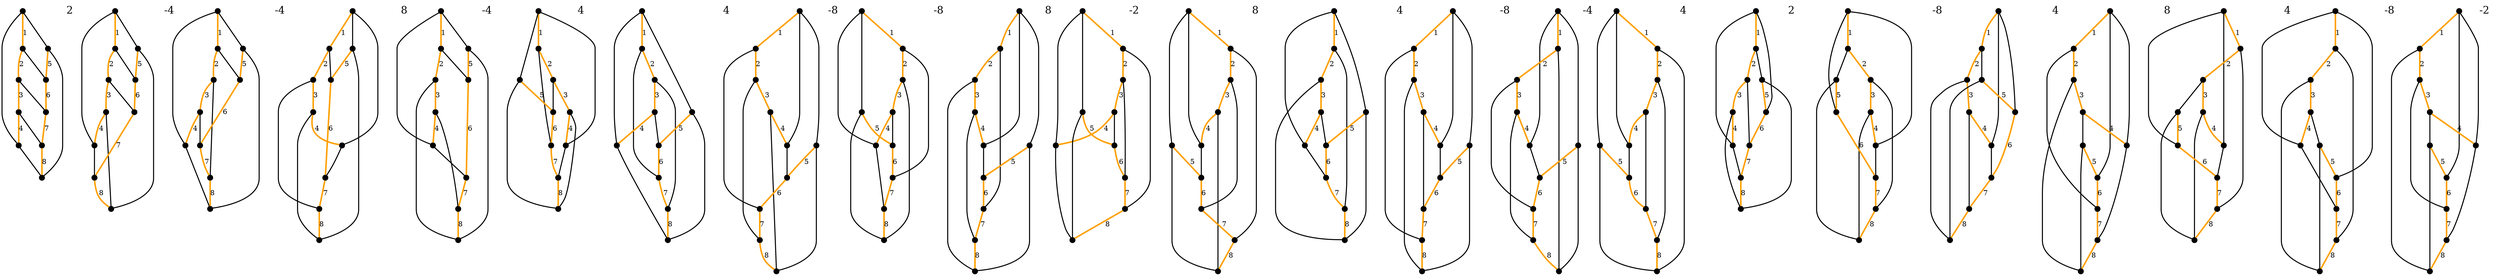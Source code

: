 graph  {
0 [pos="-200,100", shape=point, width="0.15pt"];
1 [pos="-129,70", shape=point, width="0.15pt"];
2 [pos="-100,0", shape=point, width="0.15pt"];
3 [pos="-129,-70", shape=point, width="0.15pt"];
4 [pos="-200,-100", shape=point, width="0.15pt"];
5 [pos="200,100", shape=point, width="0.15pt"];
6 [pos="129,70", shape=point, width="0.15pt"];
7 [pos="100,0", shape=point, width="0.15pt"];
8 [pos="129,-70", shape=point, width="0.15pt"];
9 [pos="199,-100", shape=point, width="0.15pt"];
10 [fontsize="20pt", label=2, pos="-220,0", shape=plaintext];
11 [pos="400,100", shape=point, width="0.15pt"];
12 [pos="470,70", shape=point, width="0.15pt"];
13 [pos="500,0", shape=point, width="0.15pt"];
14 [pos="470,-70", shape=point, width="0.15pt"];
15 [pos="400,-100", shape=point, width="0.15pt"];
16 [pos="800,100", shape=point, width="0.15pt"];
17 [pos="729,70", shape=point, width="0.15pt"];
18 [pos="700,0", shape=point, width="0.15pt"];
19 [pos="729,-70", shape=point, width="0.15pt"];
20 [pos="800,-100", shape=point, width="0.15pt"];
21 [fontsize="20pt", label="-4", pos="380,0", shape=plaintext];
22 [pos="1000,100", shape=point, width="0.15pt"];
23 [pos="1070,70", shape=point, width="0.15pt"];
24 [pos="1100,0", shape=point, width="0.15pt"];
25 [pos="1070,-70", shape=point, width="0.15pt"];
26 [pos="1000,-100", shape=point, width="0.15pt"];
27 [pos="1400,100", shape=point, width="0.15pt"];
28 [pos="1329,70", shape=point, width="0.15pt"];
29 [pos="1300,0", shape=point, width="0.15pt"];
30 [pos="1329,-70", shape=point, width="0.15pt"];
31 [pos="1400,-100", shape=point, width="0.15pt"];
32 [fontsize="20pt", label="-4", pos="980,0", shape=plaintext];
33 [pos="-200,-200", shape=point, width="0.15pt"];
34 [pos="-129,-229", shape=point, width="0.15pt"];
35 [pos="-100,-300", shape=point, width="0.15pt"];
36 [pos="-129,-370", shape=point, width="0.15pt"];
37 [pos="-200,-400", shape=point, width="0.15pt"];
38 [pos="200,-200", shape=point, width="0.15pt"];
39 [pos="129,-229", shape=point, width="0.15pt"];
40 [pos="100,-300", shape=point, width="0.15pt"];
41 [pos="129,-370", shape=point, width="0.15pt"];
42 [pos="199,-400", shape=point, width="0.15pt"];
43 [fontsize="20pt", label=8, pos="-220,-300", shape=plaintext];
44 [pos="400,-200", shape=point, width="0.15pt"];
45 [pos="470,-229", shape=point, width="0.15pt"];
46 [pos="500,-300", shape=point, width="0.15pt"];
47 [pos="470,-370", shape=point, width="0.15pt"];
48 [pos="400,-400", shape=point, width="0.15pt"];
49 [pos="800,-200", shape=point, width="0.15pt"];
50 [pos="729,-229", shape=point, width="0.15pt"];
51 [pos="700,-300", shape=point, width="0.15pt"];
52 [pos="729,-370", shape=point, width="0.15pt"];
53 [pos="800,-400", shape=point, width="0.15pt"];
54 [fontsize="20pt", label="-4", pos="380,-300", shape=plaintext];
55 [pos="1000,-200", shape=point, width="0.15pt"];
56 [pos="1070,-229", shape=point, width="0.15pt"];
57 [pos="1100,-300", shape=point, width="0.15pt"];
58 [pos="1070,-370", shape=point, width="0.15pt"];
59 [pos="1000,-400", shape=point, width="0.15pt"];
60 [pos="1400,-200", shape=point, width="0.15pt"];
61 [pos="1329,-229", shape=point, width="0.15pt"];
62 [pos="1300,-300", shape=point, width="0.15pt"];
63 [pos="1329,-370", shape=point, width="0.15pt"];
64 [pos="1400,-400", shape=point, width="0.15pt"];
65 [fontsize="20pt", label=4, pos="980,-300", shape=plaintext];
66 [pos="-200,-500", shape=point, width="0.15pt"];
67 [pos="-129,-529", shape=point, width="0.15pt"];
68 [pos="-100,-600", shape=point, width="0.15pt"];
69 [pos="-129,-670", shape=point, width="0.15pt"];
70 [pos="-200,-700", shape=point, width="0.15pt"];
71 [pos="200,-500", shape=point, width="0.15pt"];
72 [pos="129,-529", shape=point, width="0.15pt"];
73 [pos="100,-600", shape=point, width="0.15pt"];
74 [pos="129,-670", shape=point, width="0.15pt"];
75 [pos="199,-700", shape=point, width="0.15pt"];
76 [fontsize="20pt", label=4, pos="-220,-600", shape=plaintext];
77 [pos="400,-500", shape=point, width="0.15pt"];
78 [pos="470,-529", shape=point, width="0.15pt"];
79 [pos="500,-600", shape=point, width="0.15pt"];
80 [pos="470,-670", shape=point, width="0.15pt"];
81 [pos="400,-700", shape=point, width="0.15pt"];
82 [pos="800,-500", shape=point, width="0.15pt"];
83 [pos="729,-529", shape=point, width="0.15pt"];
84 [pos="700,-600", shape=point, width="0.15pt"];
85 [pos="729,-670", shape=point, width="0.15pt"];
86 [pos="800,-700", shape=point, width="0.15pt"];
87 [fontsize="20pt", label="-8", pos="380,-600", shape=plaintext];
88 [pos="1000,-500", shape=point, width="0.15pt"];
89 [pos="1070,-529", shape=point, width="0.15pt"];
90 [pos="1100,-600", shape=point, width="0.15pt"];
91 [pos="1070,-670", shape=point, width="0.15pt"];
92 [pos="1000,-700", shape=point, width="0.15pt"];
93 [pos="1400,-500", shape=point, width="0.15pt"];
94 [pos="1329,-529", shape=point, width="0.15pt"];
95 [pos="1300,-600", shape=point, width="0.15pt"];
96 [pos="1329,-670", shape=point, width="0.15pt"];
97 [pos="1400,-700", shape=point, width="0.15pt"];
98 [fontsize="20pt", label="-8", pos="980,-600", shape=plaintext];
99 [pos="-200,-800", shape=point, width="0.15pt"];
100 [pos="-129,-829", shape=point, width="0.15pt"];
101 [pos="-100,-900", shape=point, width="0.15pt"];
102 [pos="-129,-970", shape=point, width="0.15pt"];
103 [pos="-200,-1000", shape=point, width="0.15pt"];
104 [pos="200,-800", shape=point, width="0.15pt"];
105 [pos="129,-829", shape=point, width="0.15pt"];
106 [pos="100,-900", shape=point, width="0.15pt"];
107 [pos="129,-970", shape=point, width="0.15pt"];
108 [pos="199,-1000", shape=point, width="0.15pt"];
109 [fontsize="20pt", label=8, pos="-220,-900", shape=plaintext];
110 [pos="400,-800", shape=point, width="0.15pt"];
111 [pos="470,-829", shape=point, width="0.15pt"];
112 [pos="500,-900", shape=point, width="0.15pt"];
113 [pos="470,-970", shape=point, width="0.15pt"];
114 [pos="400,-1000", shape=point, width="0.15pt"];
115 [pos="800,-800", shape=point, width="0.15pt"];
116 [pos="729,-829", shape=point, width="0.15pt"];
117 [pos="700,-900", shape=point, width="0.15pt"];
118 [pos="729,-970", shape=point, width="0.15pt"];
119 [pos="800,-1000", shape=point, width="0.15pt"];
120 [fontsize="20pt", label="-2", pos="380,-900", shape=plaintext];
121 [pos="1000,-800", shape=point, width="0.15pt"];
122 [pos="1070,-829", shape=point, width="0.15pt"];
123 [pos="1100,-900", shape=point, width="0.15pt"];
124 [pos="1070,-970", shape=point, width="0.15pt"];
125 [pos="1000,-1000", shape=point, width="0.15pt"];
126 [pos="1400,-800", shape=point, width="0.15pt"];
127 [pos="1329,-829", shape=point, width="0.15pt"];
128 [pos="1300,-900", shape=point, width="0.15pt"];
129 [pos="1329,-970", shape=point, width="0.15pt"];
130 [pos="1400,-1000", shape=point, width="0.15pt"];
131 [fontsize="20pt", label=8, pos="980,-900", shape=plaintext];
132 [pos="-200,-1100", shape=point, width="0.15pt"];
133 [pos="-129,-1129", shape=point, width="0.15pt"];
134 [pos="-100,-1200", shape=point, width="0.15pt"];
135 [pos="-129,-1270", shape=point, width="0.15pt"];
136 [pos="-200,-1300", shape=point, width="0.15pt"];
137 [pos="200,-1100", shape=point, width="0.15pt"];
138 [pos="129,-1129", shape=point, width="0.15pt"];
139 [pos="100,-1200", shape=point, width="0.15pt"];
140 [pos="129,-1270", shape=point, width="0.15pt"];
141 [pos="199,-1300", shape=point, width="0.15pt"];
142 [fontsize="20pt", label=4, pos="-220,-1200", shape=plaintext];
143 [pos="400,-1100", shape=point, width="0.15pt"];
144 [pos="470,-1129", shape=point, width="0.15pt"];
145 [pos="500,-1200", shape=point, width="0.15pt"];
146 [pos="470,-1270", shape=point, width="0.15pt"];
147 [pos="400,-1300", shape=point, width="0.15pt"];
148 [pos="800,-1100", shape=point, width="0.15pt"];
149 [pos="729,-1129", shape=point, width="0.15pt"];
150 [pos="700,-1200", shape=point, width="0.15pt"];
151 [pos="729,-1270", shape=point, width="0.15pt"];
152 [pos="800,-1300", shape=point, width="0.15pt"];
153 [fontsize="20pt", label="-8", pos="380,-1200", shape=plaintext];
154 [pos="1000,-1100", shape=point, width="0.15pt"];
155 [pos="1070,-1129", shape=point, width="0.15pt"];
156 [pos="1100,-1200", shape=point, width="0.15pt"];
157 [pos="1070,-1270", shape=point, width="0.15pt"];
158 [pos="1000,-1300", shape=point, width="0.15pt"];
159 [pos="1400,-1100", shape=point, width="0.15pt"];
160 [pos="1329,-1129", shape=point, width="0.15pt"];
161 [pos="1300,-1200", shape=point, width="0.15pt"];
162 [pos="1329,-1270", shape=point, width="0.15pt"];
163 [pos="1400,-1300", shape=point, width="0.15pt"];
164 [fontsize="20pt", label="-4", pos="980,-1200", shape=plaintext];
165 [pos="-200,-1400", shape=point, width="0.15pt"];
166 [pos="-129,-1429", shape=point, width="0.15pt"];
167 [pos="-100,-1500", shape=point, width="0.15pt"];
168 [pos="-129,-1570", shape=point, width="0.15pt"];
169 [pos="-200,-1600", shape=point, width="0.15pt"];
170 [pos="200,-1400", shape=point, width="0.15pt"];
171 [pos="129,-1429", shape=point, width="0.15pt"];
172 [pos="100,-1500", shape=point, width="0.15pt"];
173 [pos="129,-1570", shape=point, width="0.15pt"];
174 [pos="199,-1600", shape=point, width="0.15pt"];
175 [fontsize="20pt", label=4, pos="-220,-1500", shape=plaintext];
176 [pos="400,-1400", shape=point, width="0.15pt"];
177 [pos="470,-1429", shape=point, width="0.15pt"];
178 [pos="500,-1500", shape=point, width="0.15pt"];
179 [pos="470,-1570", shape=point, width="0.15pt"];
180 [pos="400,-1600", shape=point, width="0.15pt"];
181 [pos="800,-1400", shape=point, width="0.15pt"];
182 [pos="729,-1429", shape=point, width="0.15pt"];
183 [pos="700,-1500", shape=point, width="0.15pt"];
184 [pos="729,-1570", shape=point, width="0.15pt"];
185 [pos="800,-1600", shape=point, width="0.15pt"];
186 [fontsize="20pt", label=2, pos="380,-1500", shape=plaintext];
187 [pos="1000,-1400", shape=point, width="0.15pt"];
188 [pos="1070,-1429", shape=point, width="0.15pt"];
189 [pos="1100,-1500", shape=point, width="0.15pt"];
190 [pos="1070,-1570", shape=point, width="0.15pt"];
191 [pos="1000,-1600", shape=point, width="0.15pt"];
192 [pos="1400,-1400", shape=point, width="0.15pt"];
193 [pos="1329,-1429", shape=point, width="0.15pt"];
194 [pos="1300,-1500", shape=point, width="0.15pt"];
195 [pos="1329,-1570", shape=point, width="0.15pt"];
196 [pos="1400,-1600", shape=point, width="0.15pt"];
197 [fontsize="20pt", label="-8", pos="980,-1500", shape=plaintext];
198 [pos="-200,-1700", shape=point, width="0.15pt"];
199 [pos="-129,-1729", shape=point, width="0.15pt"];
200 [pos="-100,-1800", shape=point, width="0.15pt"];
201 [pos="-129,-1870", shape=point, width="0.15pt"];
202 [pos="-200,-1900", shape=point, width="0.15pt"];
203 [pos="200,-1700", shape=point, width="0.15pt"];
204 [pos="129,-1729", shape=point, width="0.15pt"];
205 [pos="100,-1800", shape=point, width="0.15pt"];
206 [pos="129,-1870", shape=point, width="0.15pt"];
207 [pos="199,-1900", shape=point, width="0.15pt"];
208 [fontsize="20pt", label=4, pos="-220,-1800", shape=plaintext];
209 [pos="400,-1700", shape=point, width="0.15pt"];
210 [pos="470,-1729", shape=point, width="0.15pt"];
211 [pos="500,-1800", shape=point, width="0.15pt"];
212 [pos="470,-1870", shape=point, width="0.15pt"];
213 [pos="400,-1900", shape=point, width="0.15pt"];
214 [pos="800,-1700", shape=point, width="0.15pt"];
215 [pos="729,-1729", shape=point, width="0.15pt"];
216 [pos="700,-1800", shape=point, width="0.15pt"];
217 [pos="729,-1870", shape=point, width="0.15pt"];
218 [pos="800,-1900", shape=point, width="0.15pt"];
219 [fontsize="20pt", label=8, pos="380,-1800", shape=plaintext];
220 [pos="1000,-1700", shape=point, width="0.15pt"];
221 [pos="1070,-1729", shape=point, width="0.15pt"];
222 [pos="1100,-1800", shape=point, width="0.15pt"];
223 [pos="1070,-1870", shape=point, width="0.15pt"];
224 [pos="1000,-1900", shape=point, width="0.15pt"];
225 [pos="1400,-1700", shape=point, width="0.15pt"];
226 [pos="1329,-1729", shape=point, width="0.15pt"];
227 [pos="1300,-1800", shape=point, width="0.15pt"];
228 [pos="1329,-1870", shape=point, width="0.15pt"];
229 [pos="1400,-1900", shape=point, width="0.15pt"];
230 [fontsize="20pt", label=4, pos="980,-1800", shape=plaintext];
231 [pos="-200,-2000", shape=point, width="0.15pt"];
232 [pos="-129,-2029", shape=point, width="0.15pt"];
233 [pos="-100,-2100", shape=point, width="0.15pt"];
234 [pos="-129,-2170", shape=point, width="0.15pt"];
235 [pos="-200,-2200", shape=point, width="0.15pt"];
236 [pos="200,-2000", shape=point, width="0.15pt"];
237 [pos="129,-2029", shape=point, width="0.15pt"];
238 [pos="100,-2100", shape=point, width="0.15pt"];
239 [pos="129,-2170", shape=point, width="0.15pt"];
240 [pos="199,-2200", shape=point, width="0.15pt"];
241 [fontsize="20pt", label="-8", pos="-220,-2100", shape=plaintext];
242 [pos="400,-2000", shape=point, width="0.15pt"];
243 [pos="470,-2029", shape=point, width="0.15pt"];
244 [pos="500,-2100", shape=point, width="0.15pt"];
245 [pos="470,-2170", shape=point, width="0.15pt"];
246 [pos="400,-2200", shape=point, width="0.15pt"];
247 [pos="800,-2000", shape=point, width="0.15pt"];
248 [pos="729,-2029", shape=point, width="0.15pt"];
249 [pos="700,-2100", shape=point, width="0.15pt"];
250 [pos="729,-2170", shape=point, width="0.15pt"];
251 [pos="800,-2200", shape=point, width="0.15pt"];
"22coef" [fontsize="20pt", label="-2", pos="380,-2100", shape=plaintext];
0 -- 1  [color="#ffa000", forest=True, key=0, label=1, order=1, penwidth=3];
0 -- 4  [forest=False, key=0, order="-1", penwidth="2.0"];
0 -- 5  [forest=False, key=0, order="-1", penwidth="2.0"];
1 -- 2  [color="#ffa000", forest=True, key=0, label=2, order=2, penwidth=3];
1 -- 6  [forest=False, key=0, order="-1", penwidth="2.0"];
2 -- 3  [color="#ffa000", forest=True, key=0, label=3, order=3, penwidth=3];
2 -- 7  [forest=False, key=0, order="-1", penwidth="2.0"];
3 -- 4  [color="#ffa000", forest=True, key=0, label=4, order=4, penwidth=3];
3 -- 8  [forest=False, key=0, order="-1", penwidth="2.0"];
4 -- 9  [forest=False, key=0, order="-1", penwidth="2.0"];
5 -- 6  [color="#ffa000", forest=True, key=0, label=5, order=5, penwidth=3];
5 -- 9  [forest=False, key=0, order="-1", penwidth="2.0"];
6 -- 7  [color="#ffa000", forest=True, key=0, label=6, order=6, penwidth=3];
7 -- 8  [color="#ffa000", forest=True, key=0, label=7, order=7, penwidth=3];
8 -- 9  [color="#ffa000", forest=True, key=0, label=8, order=8, penwidth=3];
11 -- 12  [color="#ffa000", forest=True, key=0, label=1, order=1, penwidth=3];
11 -- 15  [forest=False, key=0, order="-1", penwidth="2.0"];
11 -- 16  [forest=False, key=0, order="-1", penwidth="2.0"];
12 -- 13  [color="#ffa000", forest=True, key=0, label=2, order=2, penwidth=3];
12 -- 17  [forest=False, key=0, order="-1", penwidth="2.0"];
13 -- 14  [color="#ffa000", forest=True, key=0, label=3, order=3, penwidth=3];
13 -- 18  [forest=False, key=0, order="-1", penwidth="2.0"];
14 -- 15  [color="#ffa000", forest=True, key=0, label=4, order=4, penwidth=3];
14 -- 20  [forest=False, key=0, order="-1", penwidth="2.0"];
15 -- 19  [forest=False, key=0, order="-1", penwidth="2.0"];
16 -- 17  [color="#ffa000", forest=True, key=0, label=5, order=5, penwidth=3];
16 -- 20  [forest=False, key=0, order="-1", penwidth="2.0"];
17 -- 18  [color="#ffa000", forest=True, key=0, label=6, order=6, penwidth=3];
18 -- 19  [color="#ffa000", forest=True, key=0, label=7, order=7, penwidth=3];
19 -- 20  [color="#ffa000", forest=True, key=0, label=8, order=8, penwidth=3];
22 -- 23  [color="#ffa000", forest=True, key=0, label=1, order=1, penwidth=3];
22 -- 26  [forest=False, key=0, order="-1", penwidth="2.0"];
22 -- 27  [forest=False, key=0, order="-1", penwidth="2.0"];
23 -- 24  [color="#ffa000", forest=True, key=0, label=2, order=2, penwidth=3];
23 -- 28  [forest=False, key=0, order="-1", penwidth="2.0"];
24 -- 25  [color="#ffa000", forest=True, key=0, label=3, order=3, penwidth=3];
24 -- 30  [forest=False, key=0, order="-1", penwidth="2.0"];
25 -- 26  [color="#ffa000", forest=True, key=0, label=4, order=4, penwidth=3];
25 -- 29  [forest=False, key=0, order="-1", penwidth="2.0"];
26 -- 31  [forest=False, key=0, order="-1", penwidth="2.0"];
27 -- 28  [color="#ffa000", forest=True, key=0, label=5, order=5, penwidth=3];
27 -- 31  [forest=False, key=0, order="-1", penwidth="2.0"];
28 -- 29  [color="#ffa000", forest=True, key=0, label=6, order=6, penwidth=3];
29 -- 30  [color="#ffa000", forest=True, key=0, label=7, order=7, penwidth=3];
30 -- 31  [color="#ffa000", forest=True, key=0, label=8, order=8, penwidth=3];
33 -- 34  [color="#ffa000", forest=True, key=0, label=1, order=1, penwidth=3];
33 -- 37  [forest=False, key=0, order="-1", penwidth="2.0"];
33 -- 38  [forest=False, key=0, order="-1", penwidth="2.0"];
34 -- 35  [color="#ffa000", forest=True, key=0, label=2, order=2, penwidth=3];
34 -- 39  [forest=False, key=0, order="-1", penwidth="2.0"];
35 -- 36  [color="#ffa000", forest=True, key=0, label=3, order=3, penwidth=3];
35 -- 41  [forest=False, key=0, order="-1", penwidth="2.0"];
36 -- 37  [color="#ffa000", forest=True, key=0, label=4, order=4, penwidth=3];
36 -- 42  [forest=False, key=0, order="-1", penwidth="2.0"];
37 -- 40  [forest=False, key=0, order="-1", penwidth="2.0"];
38 -- 39  [color="#ffa000", forest=True, key=0, label=5, order=5, penwidth=3];
38 -- 42  [forest=False, key=0, order="-1", penwidth="2.0"];
39 -- 40  [color="#ffa000", forest=True, key=0, label=6, order=6, penwidth=3];
40 -- 41  [color="#ffa000", forest=True, key=0, label=7, order=7, penwidth=3];
41 -- 42  [color="#ffa000", forest=True, key=0, label=8, order=8, penwidth=3];
44 -- 45  [color="#ffa000", forest=True, key=0, label=1, order=1, penwidth=3];
44 -- 48  [forest=False, key=0, order="-1", penwidth="2.0"];
44 -- 49  [forest=False, key=0, order="-1", penwidth="2.0"];
45 -- 46  [color="#ffa000", forest=True, key=0, label=2, order=2, penwidth=3];
45 -- 50  [forest=False, key=0, order="-1", penwidth="2.0"];
46 -- 47  [color="#ffa000", forest=True, key=0, label=3, order=3, penwidth=3];
46 -- 53  [forest=False, key=0, order="-1", penwidth="2.0"];
47 -- 48  [color="#ffa000", forest=True, key=0, label=4, order=4, penwidth=3];
47 -- 52  [forest=False, key=0, order="-1", penwidth="2.0"];
48 -- 51  [forest=False, key=0, order="-1", penwidth="2.0"];
49 -- 50  [color="#ffa000", forest=True, key=0, label=5, order=5, penwidth=3];
49 -- 53  [forest=False, key=0, order="-1", penwidth="2.0"];
50 -- 51  [color="#ffa000", forest=True, key=0, label=6, order=6, penwidth=3];
51 -- 52  [color="#ffa000", forest=True, key=0, label=7, order=7, penwidth=3];
52 -- 53  [color="#ffa000", forest=True, key=0, label=8, order=8, penwidth=3];
55 -- 56  [color="#ffa000", forest=True, key=0, label=1, order=1, penwidth=3];
55 -- 59  [forest=False, key=0, order="-1", penwidth="2.0"];
55 -- 60  [forest=False, key=0, order="-1", penwidth="2.0"];
56 -- 57  [color="#ffa000", forest=True, key=0, label=2, order=2, penwidth=3];
56 -- 62  [forest=False, key=0, order="-1", penwidth="2.0"];
57 -- 58  [color="#ffa000", forest=True, key=0, label=3, order=3, penwidth=3];
57 -- 61  [forest=False, key=0, order="-1", penwidth="2.0"];
58 -- 59  [color="#ffa000", forest=True, key=0, label=4, order=4, penwidth=3];
58 -- 64  [forest=False, key=0, order="-1", penwidth="2.0"];
59 -- 63  [forest=False, key=0, order="-1", penwidth="2.0"];
60 -- 61  [color="#ffa000", forest=True, key=0, label=5, order=5, penwidth=3];
60 -- 64  [forest=False, key=0, order="-1", penwidth="2.0"];
61 -- 62  [color="#ffa000", forest=True, key=0, label=6, order=6, penwidth=3];
62 -- 63  [color="#ffa000", forest=True, key=0, label=7, order=7, penwidth=3];
63 -- 64  [color="#ffa000", forest=True, key=0, label=8, order=8, penwidth=3];
66 -- 67  [color="#ffa000", forest=True, key=0, label=1, order=1, penwidth=3];
66 -- 70  [forest=False, key=0, order="-1", penwidth="2.0"];
66 -- 71  [forest=False, key=0, order="-1", penwidth="2.0"];
67 -- 68  [color="#ffa000", forest=True, key=0, label=2, order=2, penwidth=3];
67 -- 73  [forest=False, key=0, order="-1", penwidth="2.0"];
68 -- 69  [color="#ffa000", forest=True, key=0, label=3, order=3, penwidth=3];
68 -- 74  [forest=False, key=0, order="-1", penwidth="2.0"];
69 -- 70  [color="#ffa000", forest=True, key=0, label=4, order=4, penwidth=3];
69 -- 72  [forest=False, key=0, order="-1", penwidth="2.0"];
70 -- 75  [forest=False, key=0, order="-1", penwidth="2.0"];
71 -- 72  [color="#ffa000", forest=True, key=0, label=5, order=5, penwidth=3];
71 -- 75  [forest=False, key=0, order="-1", penwidth="2.0"];
72 -- 73  [color="#ffa000", forest=True, key=0, label=6, order=6, penwidth=3];
73 -- 74  [color="#ffa000", forest=True, key=0, label=7, order=7, penwidth=3];
74 -- 75  [color="#ffa000", forest=True, key=0, label=8, order=8, penwidth=3];
77 -- 78  [color="#ffa000", forest=True, key=0, label=1, order=1, penwidth=3];
77 -- 81  [forest=False, key=0, order="-1", penwidth="2.0"];
77 -- 82  [forest=False, key=0, order="-1", penwidth="2.0"];
78 -- 79  [color="#ffa000", forest=True, key=0, label=2, order=2, penwidth=3];
78 -- 84  [forest=False, key=0, order="-1", penwidth="2.0"];
79 -- 80  [color="#ffa000", forest=True, key=0, label=3, order=3, penwidth=3];
79 -- 85  [forest=False, key=0, order="-1", penwidth="2.0"];
80 -- 81  [color="#ffa000", forest=True, key=0, label=4, order=4, penwidth=3];
80 -- 86  [forest=False, key=0, order="-1", penwidth="2.0"];
81 -- 83  [forest=False, key=0, order="-1", penwidth="2.0"];
82 -- 83  [color="#ffa000", forest=True, key=0, label=5, order=5, penwidth=3];
82 -- 86  [forest=False, key=0, order="-1", penwidth="2.0"];
83 -- 84  [color="#ffa000", forest=True, key=0, label=6, order=6, penwidth=3];
84 -- 85  [color="#ffa000", forest=True, key=0, label=7, order=7, penwidth=3];
85 -- 86  [color="#ffa000", forest=True, key=0, label=8, order=8, penwidth=3];
88 -- 89  [color="#ffa000", forest=True, key=0, label=1, order=1, penwidth=3];
88 -- 92  [forest=False, key=0, order="-1", penwidth="2.0"];
88 -- 93  [forest=False, key=0, order="-1", penwidth="2.0"];
89 -- 90  [color="#ffa000", forest=True, key=0, label=2, order=2, penwidth=3];
89 -- 95  [forest=False, key=0, order="-1", penwidth="2.0"];
90 -- 91  [color="#ffa000", forest=True, key=0, label=3, order=3, penwidth=3];
90 -- 97  [forest=False, key=0, order="-1", penwidth="2.0"];
91 -- 92  [color="#ffa000", forest=True, key=0, label=4, order=4, penwidth=3];
91 -- 94  [forest=False, key=0, order="-1", penwidth="2.0"];
92 -- 96  [forest=False, key=0, order="-1", penwidth="2.0"];
93 -- 94  [color="#ffa000", forest=True, key=0, label=5, order=5, penwidth=3];
93 -- 97  [forest=False, key=0, order="-1", penwidth="2.0"];
94 -- 95  [color="#ffa000", forest=True, key=0, label=6, order=6, penwidth=3];
95 -- 96  [color="#ffa000", forest=True, key=0, label=7, order=7, penwidth=3];
96 -- 97  [color="#ffa000", forest=True, key=0, label=8, order=8, penwidth=3];
99 -- 100  [color="#ffa000", forest=True, key=0, label=1, order=1, penwidth=3];
99 -- 103  [forest=False, key=0, order="-1", penwidth="2.0"];
99 -- 104  [forest=False, key=0, order="-1", penwidth="2.0"];
100 -- 101  [color="#ffa000", forest=True, key=0, label=2, order=2, penwidth=3];
100 -- 106  [forest=False, key=0, order="-1", penwidth="2.0"];
101 -- 102  [color="#ffa000", forest=True, key=0, label=3, order=3, penwidth=3];
101 -- 108  [forest=False, key=0, order="-1", penwidth="2.0"];
102 -- 103  [color="#ffa000", forest=True, key=0, label=4, order=4, penwidth=3];
102 -- 107  [forest=False, key=0, order="-1", penwidth="2.0"];
103 -- 105  [forest=False, key=0, order="-1", penwidth="2.0"];
104 -- 105  [color="#ffa000", forest=True, key=0, label=5, order=5, penwidth=3];
104 -- 108  [forest=False, key=0, order="-1", penwidth="2.0"];
105 -- 106  [color="#ffa000", forest=True, key=0, label=6, order=6, penwidth=3];
106 -- 107  [color="#ffa000", forest=True, key=0, label=7, order=7, penwidth=3];
107 -- 108  [color="#ffa000", forest=True, key=0, label=8, order=8, penwidth=3];
110 -- 111  [color="#ffa000", forest=True, key=0, label=1, order=1, penwidth=3];
110 -- 114  [forest=False, key=0, order="-1", penwidth="2.0"];
110 -- 115  [forest=False, key=0, order="-1", penwidth="2.0"];
111 -- 112  [color="#ffa000", forest=True, key=0, label=2, order=2, penwidth=3];
111 -- 118  [forest=False, key=0, order="-1", penwidth="2.0"];
112 -- 113  [color="#ffa000", forest=True, key=0, label=3, order=3, penwidth=3];
112 -- 117  [forest=False, key=0, order="-1", penwidth="2.0"];
113 -- 114  [color="#ffa000", forest=True, key=0, label=4, order=4, penwidth=3];
113 -- 116  [forest=False, key=0, order="-1", penwidth="2.0"];
114 -- 119  [forest=False, key=0, order="-1", penwidth="2.0"];
115 -- 116  [color="#ffa000", forest=True, key=0, label=5, order=5, penwidth=3];
115 -- 119  [forest=False, key=0, order="-1", penwidth="2.0"];
116 -- 117  [color="#ffa000", forest=True, key=0, label=6, order=6, penwidth=3];
117 -- 118  [color="#ffa000", forest=True, key=0, label=7, order=7, penwidth=3];
118 -- 119  [color="#ffa000", forest=True, key=0, label=8, order=8, penwidth=3];
121 -- 122  [color="#ffa000", forest=True, key=0, label=1, order=1, penwidth=3];
121 -- 125  [forest=False, key=0, order="-1", penwidth="2.0"];
121 -- 126  [forest=False, key=0, order="-1", penwidth="2.0"];
122 -- 123  [color="#ffa000", forest=True, key=0, label=2, order=2, penwidth=3];
122 -- 129  [forest=False, key=0, order="-1", penwidth="2.0"];
123 -- 124  [color="#ffa000", forest=True, key=0, label=3, order=3, penwidth=3];
123 -- 128  [forest=False, key=0, order="-1", penwidth="2.0"];
124 -- 125  [color="#ffa000", forest=True, key=0, label=4, order=4, penwidth=3];
124 -- 130  [forest=False, key=0, order="-1", penwidth="2.0"];
125 -- 127  [forest=False, key=0, order="-1", penwidth="2.0"];
126 -- 127  [color="#ffa000", forest=True, key=0, label=5, order=5, penwidth=3];
126 -- 130  [forest=False, key=0, order="-1", penwidth="2.0"];
127 -- 128  [color="#ffa000", forest=True, key=0, label=6, order=6, penwidth=3];
128 -- 129  [color="#ffa000", forest=True, key=0, label=7, order=7, penwidth=3];
129 -- 130  [color="#ffa000", forest=True, key=0, label=8, order=8, penwidth=3];
132 -- 133  [color="#ffa000", forest=True, key=0, label=1, order=1, penwidth=3];
132 -- 136  [forest=False, key=0, order="-1", penwidth="2.0"];
132 -- 137  [forest=False, key=0, order="-1", penwidth="2.0"];
133 -- 134  [color="#ffa000", forest=True, key=0, label=2, order=2, penwidth=3];
133 -- 140  [forest=False, key=0, order="-1", penwidth="2.0"];
134 -- 135  [color="#ffa000", forest=True, key=0, label=3, order=3, penwidth=3];
134 -- 141  [forest=False, key=0, order="-1", penwidth="2.0"];
135 -- 136  [color="#ffa000", forest=True, key=0, label=4, order=4, penwidth=3];
135 -- 138  [forest=False, key=0, order="-1", penwidth="2.0"];
136 -- 139  [forest=False, key=0, order="-1", penwidth="2.0"];
137 -- 138  [color="#ffa000", forest=True, key=0, label=5, order=5, penwidth=3];
137 -- 141  [forest=False, key=0, order="-1", penwidth="2.0"];
138 -- 139  [color="#ffa000", forest=True, key=0, label=6, order=6, penwidth=3];
139 -- 140  [color="#ffa000", forest=True, key=0, label=7, order=7, penwidth=3];
140 -- 141  [color="#ffa000", forest=True, key=0, label=8, order=8, penwidth=3];
143 -- 144  [color="#ffa000", forest=True, key=0, label=1, order=1, penwidth=3];
143 -- 147  [forest=False, key=0, order="-1", penwidth="2.0"];
143 -- 148  [forest=False, key=0, order="-1", penwidth="2.0"];
144 -- 145  [color="#ffa000", forest=True, key=0, label=2, order=2, penwidth=3];
144 -- 151  [forest=False, key=0, order="-1", penwidth="2.0"];
145 -- 146  [color="#ffa000", forest=True, key=0, label=3, order=3, penwidth=3];
145 -- 152  [forest=False, key=0, order="-1", penwidth="2.0"];
146 -- 147  [color="#ffa000", forest=True, key=0, label=4, order=4, penwidth=3];
146 -- 150  [forest=False, key=0, order="-1", penwidth="2.0"];
147 -- 149  [forest=False, key=0, order="-1", penwidth="2.0"];
148 -- 149  [color="#ffa000", forest=True, key=0, label=5, order=5, penwidth=3];
148 -- 152  [forest=False, key=0, order="-1", penwidth="2.0"];
149 -- 150  [color="#ffa000", forest=True, key=0, label=6, order=6, penwidth=3];
150 -- 151  [color="#ffa000", forest=True, key=0, label=7, order=7, penwidth=3];
151 -- 152  [color="#ffa000", forest=True, key=0, label=8, order=8, penwidth=3];
154 -- 155  [color="#ffa000", forest=True, key=0, label=1, order=1, penwidth=3];
154 -- 158  [forest=False, key=0, order="-1", penwidth="2.0"];
154 -- 159  [forest=False, key=0, order="-1", penwidth="2.0"];
155 -- 156  [color="#ffa000", forest=True, key=0, label=2, order=2, penwidth=3];
155 -- 163  [forest=False, key=0, order="-1", penwidth="2.0"];
156 -- 157  [color="#ffa000", forest=True, key=0, label=3, order=3, penwidth=3];
156 -- 161  [forest=False, key=0, order="-1", penwidth="2.0"];
157 -- 158  [color="#ffa000", forest=True, key=0, label=4, order=4, penwidth=3];
157 -- 162  [forest=False, key=0, order="-1", penwidth="2.0"];
158 -- 160  [forest=False, key=0, order="-1", penwidth="2.0"];
159 -- 160  [color="#ffa000", forest=True, key=0, label=5, order=5, penwidth=3];
159 -- 163  [forest=False, key=0, order="-1", penwidth="2.0"];
160 -- 161  [color="#ffa000", forest=True, key=0, label=6, order=6, penwidth=3];
161 -- 162  [color="#ffa000", forest=True, key=0, label=7, order=7, penwidth=3];
162 -- 163  [color="#ffa000", forest=True, key=0, label=8, order=8, penwidth=3];
165 -- 166  [color="#ffa000", forest=True, key=0, label=1, order=1, penwidth=3];
165 -- 169  [forest=False, key=0, order="-1", penwidth="2.0"];
165 -- 170  [forest=False, key=0, order="-1", penwidth="2.0"];
166 -- 167  [color="#ffa000", forest=True, key=0, label=2, order=2, penwidth=3];
166 -- 174  [forest=False, key=0, order="-1", penwidth="2.0"];
167 -- 168  [color="#ffa000", forest=True, key=0, label=3, order=3, penwidth=3];
167 -- 173  [forest=False, key=0, order="-1", penwidth="2.0"];
168 -- 169  [color="#ffa000", forest=True, key=0, label=4, order=4, penwidth=3];
168 -- 172  [forest=False, key=0, order="-1", penwidth="2.0"];
169 -- 171  [forest=False, key=0, order="-1", penwidth="2.0"];
170 -- 171  [color="#ffa000", forest=True, key=0, label=5, order=5, penwidth=3];
170 -- 174  [forest=False, key=0, order="-1", penwidth="2.0"];
171 -- 172  [color="#ffa000", forest=True, key=0, label=6, order=6, penwidth=3];
172 -- 173  [color="#ffa000", forest=True, key=0, label=7, order=7, penwidth=3];
173 -- 174  [color="#ffa000", forest=True, key=0, label=8, order=8, penwidth=3];
176 -- 177  [color="#ffa000", forest=True, key=0, label=1, order=1, penwidth=3];
176 -- 180  [forest=False, key=0, order="-1", penwidth="2.0"];
176 -- 182  [forest=False, key=0, order="-1", penwidth="2.0"];
177 -- 178  [color="#ffa000", forest=True, key=0, label=2, order=2, penwidth=3];
177 -- 181  [forest=False, key=0, order="-1", penwidth="2.0"];
178 -- 179  [color="#ffa000", forest=True, key=0, label=3, order=3, penwidth=3];
178 -- 183  [forest=False, key=0, order="-1", penwidth="2.0"];
179 -- 180  [color="#ffa000", forest=True, key=0, label=4, order=4, penwidth=3];
179 -- 185  [forest=False, key=0, order="-1", penwidth="2.0"];
180 -- 184  [forest=False, key=0, order="-1", penwidth="2.0"];
181 -- 182  [color="#ffa000", forest=True, key=0, label=5, order=5, penwidth=3];
181 -- 185  [forest=False, key=0, order="-1", penwidth="2.0"];
182 -- 183  [color="#ffa000", forest=True, key=0, label=6, order=6, penwidth=3];
183 -- 184  [color="#ffa000", forest=True, key=0, label=7, order=7, penwidth=3];
184 -- 185  [color="#ffa000", forest=True, key=0, label=8, order=8, penwidth=3];
187 -- 188  [color="#ffa000", forest=True, key=0, label=1, order=1, penwidth=3];
187 -- 191  [forest=False, key=0, order="-1", penwidth="2.0"];
187 -- 193  [forest=False, key=0, order="-1", penwidth="2.0"];
188 -- 189  [color="#ffa000", forest=True, key=0, label=2, order=2, penwidth=3];
188 -- 192  [forest=False, key=0, order="-1", penwidth="2.0"];
189 -- 190  [color="#ffa000", forest=True, key=0, label=3, order=3, penwidth=3];
189 -- 195  [forest=False, key=0, order="-1", penwidth="2.0"];
190 -- 191  [color="#ffa000", forest=True, key=0, label=4, order=4, penwidth=3];
190 -- 196  [forest=False, key=0, order="-1", penwidth="2.0"];
191 -- 194  [forest=False, key=0, order="-1", penwidth="2.0"];
192 -- 193  [color="#ffa000", forest=True, key=0, label=5, order=5, penwidth=3];
192 -- 196  [forest=False, key=0, order="-1", penwidth="2.0"];
193 -- 194  [color="#ffa000", forest=True, key=0, label=6, order=6, penwidth=3];
194 -- 195  [color="#ffa000", forest=True, key=0, label=7, order=7, penwidth=3];
195 -- 196  [color="#ffa000", forest=True, key=0, label=8, order=8, penwidth=3];
198 -- 199  [color="#ffa000", forest=True, key=0, label=1, order=1, penwidth=3];
198 -- 202  [forest=False, key=0, order="-1", penwidth="2.0"];
198 -- 204  [forest=False, key=0, order="-1", penwidth="2.0"];
199 -- 200  [color="#ffa000", forest=True, key=0, label=2, order=2, penwidth=3];
199 -- 203  [forest=False, key=0, order="-1", penwidth="2.0"];
200 -- 201  [color="#ffa000", forest=True, key=0, label=3, order=3, penwidth=3];
200 -- 207  [forest=False, key=0, order="-1", penwidth="2.0"];
201 -- 202  [color="#ffa000", forest=True, key=0, label=4, order=4, penwidth=3];
201 -- 206  [forest=False, key=0, order="-1", penwidth="2.0"];
202 -- 205  [forest=False, key=0, order="-1", penwidth="2.0"];
203 -- 204  [color="#ffa000", forest=True, key=0, label=5, order=5, penwidth=3];
203 -- 207  [forest=False, key=0, order="-1", penwidth="2.0"];
204 -- 205  [color="#ffa000", forest=True, key=0, label=6, order=6, penwidth=3];
205 -- 206  [color="#ffa000", forest=True, key=0, label=7, order=7, penwidth=3];
206 -- 207  [color="#ffa000", forest=True, key=0, label=8, order=8, penwidth=3];
209 -- 210  [color="#ffa000", forest=True, key=0, label=1, order=1, penwidth=3];
209 -- 213  [forest=False, key=0, order="-1", penwidth="2.0"];
209 -- 215  [forest=False, key=0, order="-1", penwidth="2.0"];
210 -- 211  [color="#ffa000", forest=True, key=0, label=2, order=2, penwidth=3];
210 -- 216  [forest=False, key=0, order="-1", penwidth="2.0"];
211 -- 212  [color="#ffa000", forest=True, key=0, label=3, order=3, penwidth=3];
211 -- 218  [forest=False, key=0, order="-1", penwidth="2.0"];
212 -- 213  [color="#ffa000", forest=True, key=0, label=4, order=4, penwidth=3];
212 -- 214  [forest=False, key=0, order="-1", penwidth="2.0"];
213 -- 217  [forest=False, key=0, order="-1", penwidth="2.0"];
214 -- 215  [color="#ffa000", forest=True, key=0, label=5, order=5, penwidth=3];
214 -- 218  [forest=False, key=0, order="-1", penwidth="2.0"];
215 -- 216  [color="#ffa000", forest=True, key=0, label=6, order=6, penwidth=3];
216 -- 217  [color="#ffa000", forest=True, key=0, label=7, order=7, penwidth=3];
217 -- 218  [color="#ffa000", forest=True, key=0, label=8, order=8, penwidth=3];
220 -- 221  [color="#ffa000", forest=True, key=0, label=1, order=1, penwidth=3];
220 -- 224  [forest=False, key=0, order="-1", penwidth="2.0"];
220 -- 226  [forest=False, key=0, order="-1", penwidth="2.0"];
221 -- 222  [color="#ffa000", forest=True, key=0, label=2, order=2, penwidth=3];
221 -- 228  [forest=False, key=0, order="-1", penwidth="2.0"];
222 -- 223  [color="#ffa000", forest=True, key=0, label=3, order=3, penwidth=3];
222 -- 225  [forest=False, key=0, order="-1", penwidth="2.0"];
223 -- 224  [color="#ffa000", forest=True, key=0, label=4, order=4, penwidth=3];
223 -- 229  [forest=False, key=0, order="-1", penwidth="2.0"];
224 -- 227  [forest=False, key=0, order="-1", penwidth="2.0"];
225 -- 226  [color="#ffa000", forest=True, key=0, label=5, order=5, penwidth=3];
225 -- 229  [forest=False, key=0, order="-1", penwidth="2.0"];
226 -- 227  [color="#ffa000", forest=True, key=0, label=6, order=6, penwidth=3];
227 -- 228  [color="#ffa000", forest=True, key=0, label=7, order=7, penwidth=3];
228 -- 229  [color="#ffa000", forest=True, key=0, label=8, order=8, penwidth=3];
231 -- 232  [color="#ffa000", forest=True, key=0, label=1, order=1, penwidth=3];
231 -- 235  [forest=False, key=0, order="-1", penwidth="2.0"];
231 -- 237  [forest=False, key=0, order="-1", penwidth="2.0"];
232 -- 233  [color="#ffa000", forest=True, key=0, label=2, order=2, penwidth=3];
232 -- 239  [forest=False, key=0, order="-1", penwidth="2.0"];
233 -- 234  [color="#ffa000", forest=True, key=0, label=3, order=3, penwidth=3];
233 -- 240  [forest=False, key=0, order="-1", penwidth="2.0"];
234 -- 235  [color="#ffa000", forest=True, key=0, label=4, order=4, penwidth=3];
234 -- 236  [forest=False, key=0, order="-1", penwidth="2.0"];
235 -- 238  [forest=False, key=0, order="-1", penwidth="2.0"];
236 -- 237  [color="#ffa000", forest=True, key=0, label=5, order=5, penwidth=3];
236 -- 240  [forest=False, key=0, order="-1", penwidth="2.0"];
237 -- 238  [color="#ffa000", forest=True, key=0, label=6, order=6, penwidth=3];
238 -- 239  [color="#ffa000", forest=True, key=0, label=7, order=7, penwidth=3];
239 -- 240  [color="#ffa000", forest=True, key=0, label=8, order=8, penwidth=3];
242 -- 243  [color="#ffa000", forest=True, key=0, label=1, order=1, penwidth=3];
242 -- 246  [forest=False, key=0, order="-1", penwidth="2.0"];
242 -- 248  [forest=False, key=0, order="-1", penwidth="2.0"];
243 -- 244  [color="#ffa000", forest=True, key=0, label=2, order=2, penwidth=3];
243 -- 251  [forest=False, key=0, order="-1", penwidth="2.0"];
244 -- 245  [color="#ffa000", forest=True, key=0, label=3, order=3, penwidth=3];
244 -- 249  [forest=False, key=0, order="-1", penwidth="2.0"];
245 -- 246  [color="#ffa000", forest=True, key=0, label=4, order=4, penwidth=3];
245 -- 247  [forest=False, key=0, order="-1", penwidth="2.0"];
246 -- 250  [forest=False, key=0, order="-1", penwidth="2.0"];
247 -- 248  [color="#ffa000", forest=True, key=0, label=5, order=5, penwidth=3];
247 -- 251  [forest=False, key=0, order="-1", penwidth="2.0"];
248 -- 249  [color="#ffa000", forest=True, key=0, label=6, order=6, penwidth=3];
249 -- 250  [color="#ffa000", forest=True, key=0, label=7, order=7, penwidth=3];
250 -- 251  [color="#ffa000", forest=True, key=0, label=8, order=8, penwidth=3];
}
